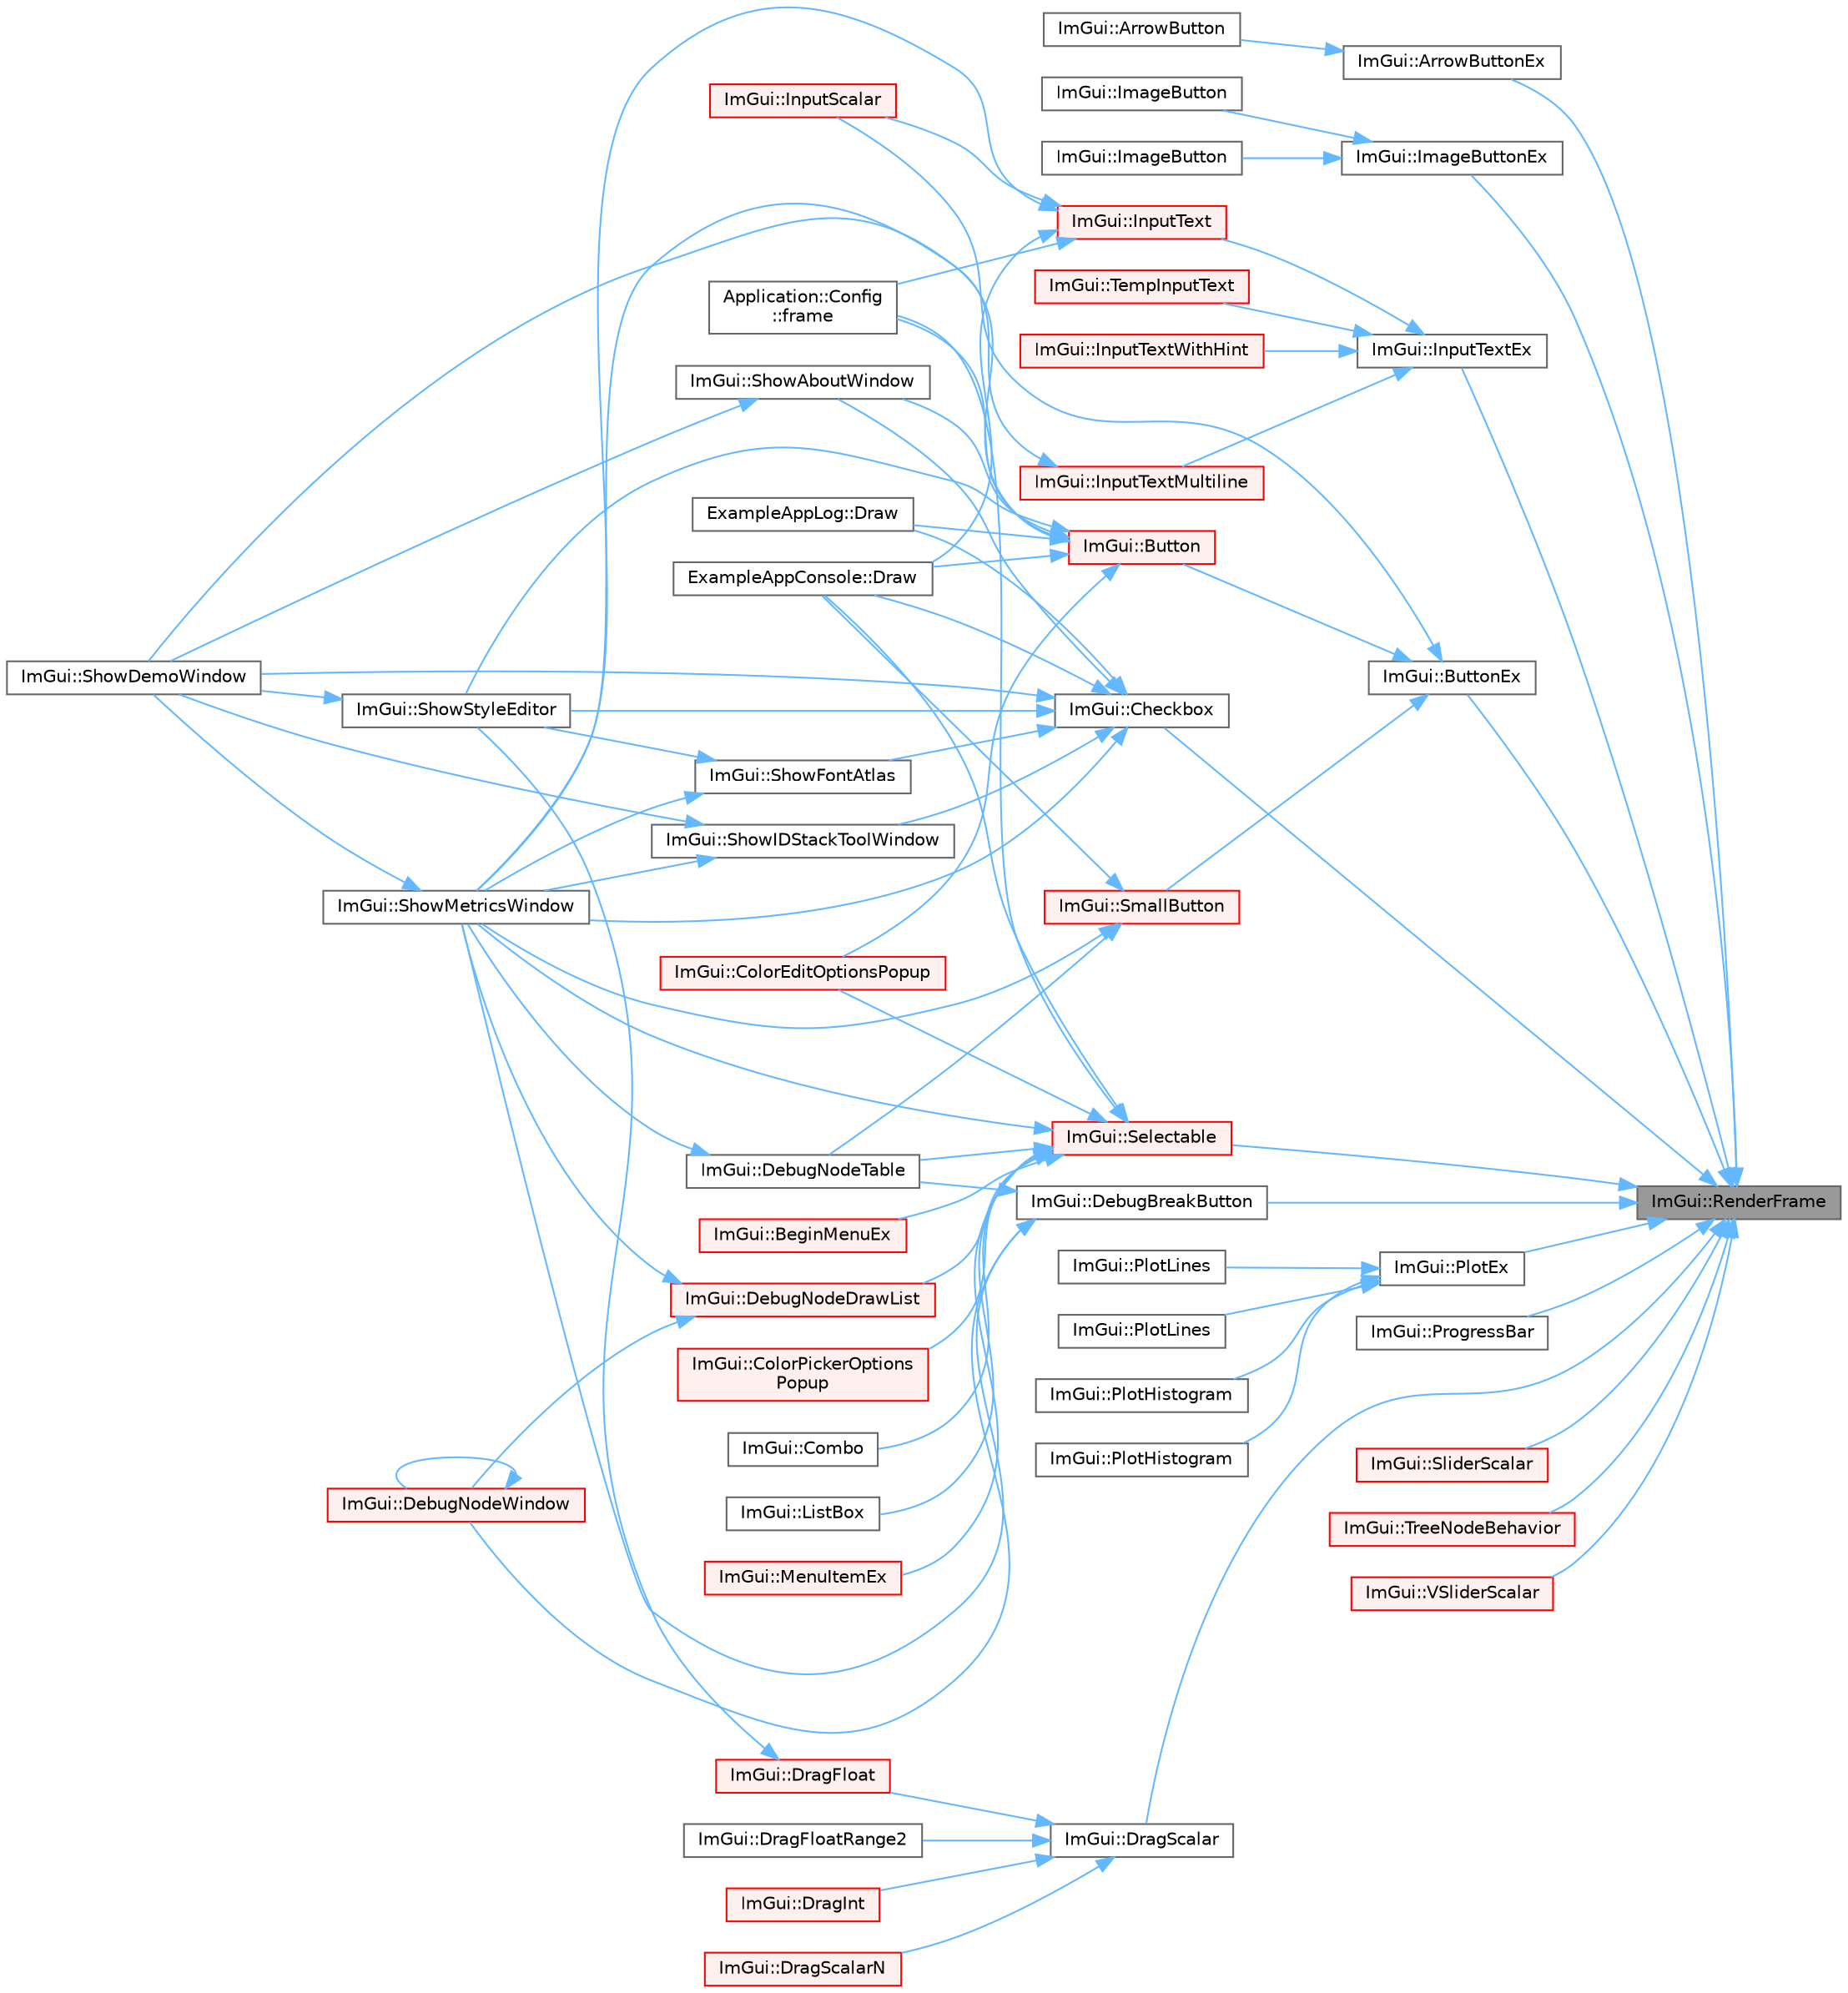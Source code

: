 digraph "ImGui::RenderFrame"
{
 // LATEX_PDF_SIZE
  bgcolor="transparent";
  edge [fontname=Helvetica,fontsize=10,labelfontname=Helvetica,labelfontsize=10];
  node [fontname=Helvetica,fontsize=10,shape=box,height=0.2,width=0.4];
  rankdir="RL";
  Node1 [id="Node000001",label="ImGui::RenderFrame",height=0.2,width=0.4,color="gray40", fillcolor="grey60", style="filled", fontcolor="black",tooltip=" "];
  Node1 -> Node2 [id="edge1_Node000001_Node000002",dir="back",color="steelblue1",style="solid",tooltip=" "];
  Node2 [id="Node000002",label="ImGui::ArrowButtonEx",height=0.2,width=0.4,color="grey40", fillcolor="white", style="filled",URL="$namespace_im_gui.html#ab05ee8e53f29fbb84942a494f2ac3292",tooltip=" "];
  Node2 -> Node3 [id="edge2_Node000002_Node000003",dir="back",color="steelblue1",style="solid",tooltip=" "];
  Node3 [id="Node000003",label="ImGui::ArrowButton",height=0.2,width=0.4,color="grey40", fillcolor="white", style="filled",URL="$namespace_im_gui.html#ad2bc397a02d5e4b8a14360d89abc6242",tooltip=" "];
  Node1 -> Node4 [id="edge3_Node000001_Node000004",dir="back",color="steelblue1",style="solid",tooltip=" "];
  Node4 [id="Node000004",label="ImGui::ButtonEx",height=0.2,width=0.4,color="grey40", fillcolor="white", style="filled",URL="$namespace_im_gui.html#ae479220c66b039874c6e4c9e9b22849f",tooltip=" "];
  Node4 -> Node5 [id="edge4_Node000004_Node000005",dir="back",color="steelblue1",style="solid",tooltip=" "];
  Node5 [id="Node000005",label="ImGui::Button",height=0.2,width=0.4,color="red", fillcolor="#FFF0F0", style="filled",URL="$namespace_im_gui.html#a38094c568ce398db5a3abb9d3ac92030",tooltip=" "];
  Node5 -> Node6 [id="edge5_Node000005_Node000006",dir="back",color="steelblue1",style="solid",tooltip=" "];
  Node6 [id="Node000006",label="ImGui::ColorEditOptionsPopup",height=0.2,width=0.4,color="red", fillcolor="#FFF0F0", style="filled",URL="$namespace_im_gui.html#a6bfb117816d669f8704e5d0c0c0795fe",tooltip=" "];
  Node5 -> Node15 [id="edge6_Node000005_Node000015",dir="back",color="steelblue1",style="solid",tooltip=" "];
  Node15 [id="Node000015",label="ExampleAppConsole::Draw",height=0.2,width=0.4,color="grey40", fillcolor="white", style="filled",URL="$struct_example_app_console.html#a0518a09c7e8648dd52c7c06df19ac17a",tooltip=" "];
  Node5 -> Node16 [id="edge7_Node000005_Node000016",dir="back",color="steelblue1",style="solid",tooltip=" "];
  Node16 [id="Node000016",label="ExampleAppLog::Draw",height=0.2,width=0.4,color="grey40", fillcolor="white", style="filled",URL="$struct_example_app_log.html#a5ad3a4bdb89171b84aeaff96948a1f77",tooltip=" "];
  Node5 -> Node17 [id="edge8_Node000005_Node000017",dir="back",color="steelblue1",style="solid",tooltip=" "];
  Node17 [id="Node000017",label="Application::Config\l::frame",height=0.2,width=0.4,color="grey40", fillcolor="white", style="filled",URL="$class_application_1_1_config.html#a291cc3a874949e121dcf83a3f90681bc",tooltip=" "];
  Node5 -> Node21 [id="edge9_Node000005_Node000021",dir="back",color="steelblue1",style="solid",tooltip=" "];
  Node21 [id="Node000021",label="ImGui::ShowAboutWindow",height=0.2,width=0.4,color="grey40", fillcolor="white", style="filled",URL="$namespace_im_gui.html#ac297462e33309d0540fa459bccdc9304",tooltip=" "];
  Node21 -> Node14 [id="edge10_Node000021_Node000014",dir="back",color="steelblue1",style="solid",tooltip=" "];
  Node14 [id="Node000014",label="ImGui::ShowDemoWindow",height=0.2,width=0.4,color="grey40", fillcolor="white", style="filled",URL="$namespace_im_gui.html#af95643a0ce4893b9e57c12991922fb18",tooltip=" "];
  Node5 -> Node14 [id="edge11_Node000005_Node000014",dir="back",color="steelblue1",style="solid",tooltip=" "];
  Node5 -> Node13 [id="edge12_Node000005_Node000013",dir="back",color="steelblue1",style="solid",tooltip=" "];
  Node13 [id="Node000013",label="ImGui::ShowStyleEditor",height=0.2,width=0.4,color="grey40", fillcolor="white", style="filled",URL="$namespace_im_gui.html#ab2eb3dec78d054fe3feab1c091ec5de5",tooltip=" "];
  Node13 -> Node14 [id="edge13_Node000013_Node000014",dir="back",color="steelblue1",style="solid",tooltip=" "];
  Node4 -> Node22 [id="edge14_Node000004_Node000022",dir="back",color="steelblue1",style="solid",tooltip=" "];
  Node22 [id="Node000022",label="ImGui::InputScalar",height=0.2,width=0.4,color="red", fillcolor="#FFF0F0", style="filled",URL="$namespace_im_gui.html#afdb54540b7480872fbb746f64344b374",tooltip=" "];
  Node4 -> Node33 [id="edge15_Node000004_Node000033",dir="back",color="steelblue1",style="solid",tooltip=" "];
  Node33 [id="Node000033",label="ImGui::SmallButton",height=0.2,width=0.4,color="red", fillcolor="#FFF0F0", style="filled",URL="$namespace_im_gui.html#a5b76ec69758aeb0a00a66f142f7a4fb2",tooltip=" "];
  Node33 -> Node38 [id="edge16_Node000033_Node000038",dir="back",color="steelblue1",style="solid",tooltip=" "];
  Node38 [id="Node000038",label="ImGui::DebugNodeTable",height=0.2,width=0.4,color="grey40", fillcolor="white", style="filled",URL="$namespace_im_gui.html#ae944ffc599add73d6f3220165475ffd8",tooltip=" "];
  Node38 -> Node36 [id="edge17_Node000038_Node000036",dir="back",color="steelblue1",style="solid",tooltip=" "];
  Node36 [id="Node000036",label="ImGui::ShowMetricsWindow",height=0.2,width=0.4,color="grey40", fillcolor="white", style="filled",URL="$namespace_im_gui.html#afe7a28c6eb52fff3cc27d5a698fea4ff",tooltip=" "];
  Node36 -> Node14 [id="edge18_Node000036_Node000014",dir="back",color="steelblue1",style="solid",tooltip=" "];
  Node33 -> Node15 [id="edge19_Node000033_Node000015",dir="back",color="steelblue1",style="solid",tooltip=" "];
  Node33 -> Node36 [id="edge20_Node000033_Node000036",dir="back",color="steelblue1",style="solid",tooltip=" "];
  Node1 -> Node40 [id="edge21_Node000001_Node000040",dir="back",color="steelblue1",style="solid",tooltip=" "];
  Node40 [id="Node000040",label="ImGui::Checkbox",height=0.2,width=0.4,color="grey40", fillcolor="white", style="filled",URL="$namespace_im_gui.html#a57d73c1d0ef807fef734d91024092027",tooltip=" "];
  Node40 -> Node15 [id="edge22_Node000040_Node000015",dir="back",color="steelblue1",style="solid",tooltip=" "];
  Node40 -> Node16 [id="edge23_Node000040_Node000016",dir="back",color="steelblue1",style="solid",tooltip=" "];
  Node40 -> Node21 [id="edge24_Node000040_Node000021",dir="back",color="steelblue1",style="solid",tooltip=" "];
  Node40 -> Node14 [id="edge25_Node000040_Node000014",dir="back",color="steelblue1",style="solid",tooltip=" "];
  Node40 -> Node35 [id="edge26_Node000040_Node000035",dir="back",color="steelblue1",style="solid",tooltip=" "];
  Node35 [id="Node000035",label="ImGui::ShowFontAtlas",height=0.2,width=0.4,color="grey40", fillcolor="white", style="filled",URL="$namespace_im_gui.html#acab51ec2b39577845309f24535381038",tooltip=" "];
  Node35 -> Node36 [id="edge27_Node000035_Node000036",dir="back",color="steelblue1",style="solid",tooltip=" "];
  Node35 -> Node13 [id="edge28_Node000035_Node000013",dir="back",color="steelblue1",style="solid",tooltip=" "];
  Node40 -> Node41 [id="edge29_Node000040_Node000041",dir="back",color="steelblue1",style="solid",tooltip=" "];
  Node41 [id="Node000041",label="ImGui::ShowIDStackToolWindow",height=0.2,width=0.4,color="grey40", fillcolor="white", style="filled",URL="$namespace_im_gui.html#ab4a87bf4a874a8e5872b60b4a9b1d99e",tooltip=" "];
  Node41 -> Node14 [id="edge30_Node000041_Node000014",dir="back",color="steelblue1",style="solid",tooltip=" "];
  Node41 -> Node36 [id="edge31_Node000041_Node000036",dir="back",color="steelblue1",style="solid",tooltip=" "];
  Node40 -> Node36 [id="edge32_Node000040_Node000036",dir="back",color="steelblue1",style="solid",tooltip=" "];
  Node40 -> Node13 [id="edge33_Node000040_Node000013",dir="back",color="steelblue1",style="solid",tooltip=" "];
  Node1 -> Node42 [id="edge34_Node000001_Node000042",dir="back",color="steelblue1",style="solid",tooltip=" "];
  Node42 [id="Node000042",label="ImGui::DebugBreakButton",height=0.2,width=0.4,color="grey40", fillcolor="white", style="filled",URL="$namespace_im_gui.html#ac2e737b701b4d252a54006a4c4214928",tooltip=" "];
  Node42 -> Node38 [id="edge35_Node000042_Node000038",dir="back",color="steelblue1",style="solid",tooltip=" "];
  Node42 -> Node43 [id="edge36_Node000042_Node000043",dir="back",color="steelblue1",style="solid",tooltip=" "];
  Node43 [id="Node000043",label="ImGui::DebugNodeWindow",height=0.2,width=0.4,color="red", fillcolor="#FFF0F0", style="filled",URL="$namespace_im_gui.html#afcb602554925c5409977f0fb39f77e5d",tooltip=" "];
  Node43 -> Node43 [id="edge37_Node000043_Node000043",dir="back",color="steelblue1",style="solid",tooltip=" "];
  Node42 -> Node36 [id="edge38_Node000042_Node000036",dir="back",color="steelblue1",style="solid",tooltip=" "];
  Node1 -> Node46 [id="edge39_Node000001_Node000046",dir="back",color="steelblue1",style="solid",tooltip=" "];
  Node46 [id="Node000046",label="ImGui::DragScalar",height=0.2,width=0.4,color="grey40", fillcolor="white", style="filled",URL="$namespace_im_gui.html#a17d8926e8f44a6d00575b12081c51fe0",tooltip=" "];
  Node46 -> Node47 [id="edge40_Node000046_Node000047",dir="back",color="steelblue1",style="solid",tooltip=" "];
  Node47 [id="Node000047",label="ImGui::DragFloat",height=0.2,width=0.4,color="red", fillcolor="#FFF0F0", style="filled",URL="$namespace_im_gui.html#aab1b20e7bf98aa7bbdb26f8cd3ad91e6",tooltip=" "];
  Node47 -> Node13 [id="edge41_Node000047_Node000013",dir="back",color="steelblue1",style="solid",tooltip=" "];
  Node46 -> Node48 [id="edge42_Node000046_Node000048",dir="back",color="steelblue1",style="solid",tooltip=" "];
  Node48 [id="Node000048",label="ImGui::DragFloatRange2",height=0.2,width=0.4,color="grey40", fillcolor="white", style="filled",URL="$namespace_im_gui.html#aa6bfd93ead5c47e84b66185da88b8e8c",tooltip=" "];
  Node46 -> Node49 [id="edge43_Node000046_Node000049",dir="back",color="steelblue1",style="solid",tooltip=" "];
  Node49 [id="Node000049",label="ImGui::DragInt",height=0.2,width=0.4,color="red", fillcolor="#FFF0F0", style="filled",URL="$namespace_im_gui.html#a3714db739ae51fc75601d7fad234a58b",tooltip=" "];
  Node46 -> Node51 [id="edge44_Node000046_Node000051",dir="back",color="steelblue1",style="solid",tooltip=" "];
  Node51 [id="Node000051",label="ImGui::DragScalarN",height=0.2,width=0.4,color="red", fillcolor="#FFF0F0", style="filled",URL="$namespace_im_gui.html#a1265d2b30ced1fca909e26c8f718fcbd",tooltip=" "];
  Node1 -> Node58 [id="edge45_Node000001_Node000058",dir="back",color="steelblue1",style="solid",tooltip=" "];
  Node58 [id="Node000058",label="ImGui::ImageButtonEx",height=0.2,width=0.4,color="grey40", fillcolor="white", style="filled",URL="$namespace_im_gui.html#aa696e652d6c161dadfd12c4392d6b8ed",tooltip=" "];
  Node58 -> Node59 [id="edge46_Node000058_Node000059",dir="back",color="steelblue1",style="solid",tooltip=" "];
  Node59 [id="Node000059",label="ImGui::ImageButton",height=0.2,width=0.4,color="grey40", fillcolor="white", style="filled",URL="$namespace_im_gui.html#af3b1c663cabd3324291be7f13c1eb60f",tooltip=" "];
  Node58 -> Node60 [id="edge47_Node000058_Node000060",dir="back",color="steelblue1",style="solid",tooltip=" "];
  Node60 [id="Node000060",label="ImGui::ImageButton",height=0.2,width=0.4,color="grey40", fillcolor="white", style="filled",URL="$namespace_im_gui.html#ac79ef64e8b9e1db73d8237f6a999da14",tooltip=" "];
  Node1 -> Node61 [id="edge48_Node000001_Node000061",dir="back",color="steelblue1",style="solid",tooltip=" "];
  Node61 [id="Node000061",label="ImGui::InputTextEx",height=0.2,width=0.4,color="grey40", fillcolor="white", style="filled",URL="$namespace_im_gui.html#af89af17ecc11653f25fea1e50e195de6",tooltip=" "];
  Node61 -> Node62 [id="edge49_Node000061_Node000062",dir="back",color="steelblue1",style="solid",tooltip=" "];
  Node62 [id="Node000062",label="ImGui::InputText",height=0.2,width=0.4,color="red", fillcolor="#FFF0F0", style="filled",URL="$namespace_im_gui.html#aa72b5760a3a206729723a587ac7c8519",tooltip=" "];
  Node62 -> Node15 [id="edge50_Node000062_Node000015",dir="back",color="steelblue1",style="solid",tooltip=" "];
  Node62 -> Node17 [id="edge51_Node000062_Node000017",dir="back",color="steelblue1",style="solid",tooltip=" "];
  Node62 -> Node22 [id="edge52_Node000062_Node000022",dir="back",color="steelblue1",style="solid",tooltip=" "];
  Node62 -> Node36 [id="edge53_Node000062_Node000036",dir="back",color="steelblue1",style="solid",tooltip=" "];
  Node61 -> Node65 [id="edge54_Node000061_Node000065",dir="back",color="steelblue1",style="solid",tooltip=" "];
  Node65 [id="Node000065",label="ImGui::InputTextMultiline",height=0.2,width=0.4,color="red", fillcolor="#FFF0F0", style="filled",URL="$namespace_im_gui.html#a0470693929ed9930cbf5b737577c2414",tooltip=" "];
  Node65 -> Node36 [id="edge55_Node000065_Node000036",dir="back",color="steelblue1",style="solid",tooltip=" "];
  Node61 -> Node67 [id="edge56_Node000061_Node000067",dir="back",color="steelblue1",style="solid",tooltip=" "];
  Node67 [id="Node000067",label="ImGui::InputTextWithHint",height=0.2,width=0.4,color="red", fillcolor="#FFF0F0", style="filled",URL="$namespace_im_gui.html#aee5a5127f494966ad16e578714e8fac2",tooltip=" "];
  Node61 -> Node69 [id="edge57_Node000061_Node000069",dir="back",color="steelblue1",style="solid",tooltip=" "];
  Node69 [id="Node000069",label="ImGui::TempInputText",height=0.2,width=0.4,color="red", fillcolor="#FFF0F0", style="filled",URL="$namespace_im_gui.html#ae85def71d2fcf5409035b583b315964e",tooltip=" "];
  Node1 -> Node82 [id="edge58_Node000001_Node000082",dir="back",color="steelblue1",style="solid",tooltip=" "];
  Node82 [id="Node000082",label="ImGui::PlotEx",height=0.2,width=0.4,color="grey40", fillcolor="white", style="filled",URL="$namespace_im_gui.html#afb3147b9a00e396e0b11a1bfe24b8f42",tooltip=" "];
  Node82 -> Node83 [id="edge59_Node000082_Node000083",dir="back",color="steelblue1",style="solid",tooltip=" "];
  Node83 [id="Node000083",label="ImGui::PlotHistogram",height=0.2,width=0.4,color="grey40", fillcolor="white", style="filled",URL="$namespace_im_gui.html#af7a92b2118981835b5251bfdaac50252",tooltip=" "];
  Node82 -> Node84 [id="edge60_Node000082_Node000084",dir="back",color="steelblue1",style="solid",tooltip=" "];
  Node84 [id="Node000084",label="ImGui::PlotHistogram",height=0.2,width=0.4,color="grey40", fillcolor="white", style="filled",URL="$namespace_im_gui.html#af8089203baf8cf723a158c9e34bda2a4",tooltip=" "];
  Node82 -> Node85 [id="edge61_Node000082_Node000085",dir="back",color="steelblue1",style="solid",tooltip=" "];
  Node85 [id="Node000085",label="ImGui::PlotLines",height=0.2,width=0.4,color="grey40", fillcolor="white", style="filled",URL="$namespace_im_gui.html#a2bc21c56e4796855313804086cca114f",tooltip=" "];
  Node82 -> Node86 [id="edge62_Node000082_Node000086",dir="back",color="steelblue1",style="solid",tooltip=" "];
  Node86 [id="Node000086",label="ImGui::PlotLines",height=0.2,width=0.4,color="grey40", fillcolor="white", style="filled",URL="$namespace_im_gui.html#a94a2645d45c96da35b834dc7db93a9f1",tooltip=" "];
  Node1 -> Node87 [id="edge63_Node000001_Node000087",dir="back",color="steelblue1",style="solid",tooltip=" "];
  Node87 [id="Node000087",label="ImGui::ProgressBar",height=0.2,width=0.4,color="grey40", fillcolor="white", style="filled",URL="$namespace_im_gui.html#a412b0416ad68c0ac46e5d66805d911ff",tooltip=" "];
  Node1 -> Node88 [id="edge64_Node000001_Node000088",dir="back",color="steelblue1",style="solid",tooltip=" "];
  Node88 [id="Node000088",label="ImGui::Selectable",height=0.2,width=0.4,color="red", fillcolor="#FFF0F0", style="filled",URL="$namespace_im_gui.html#af98575238bda183a523df19fb447af60",tooltip=" "];
  Node88 -> Node89 [id="edge65_Node000088_Node000089",dir="back",color="steelblue1",style="solid",tooltip=" "];
  Node89 [id="Node000089",label="ImGui::BeginMenuEx",height=0.2,width=0.4,color="red", fillcolor="#FFF0F0", style="filled",URL="$namespace_im_gui.html#a8dc671f87ed281b6445ce6ae4ab25183",tooltip=" "];
  Node88 -> Node6 [id="edge66_Node000088_Node000006",dir="back",color="steelblue1",style="solid",tooltip=" "];
  Node88 -> Node12 [id="edge67_Node000088_Node000012",dir="back",color="steelblue1",style="solid",tooltip=" "];
  Node12 [id="Node000012",label="ImGui::ColorPickerOptions\lPopup",height=0.2,width=0.4,color="red", fillcolor="#FFF0F0", style="filled",URL="$namespace_im_gui.html#a6d112eeb6d8ffdebbc9d9a8c66babbee",tooltip=" "];
  Node88 -> Node91 [id="edge68_Node000088_Node000091",dir="back",color="steelblue1",style="solid",tooltip=" "];
  Node91 [id="Node000091",label="ImGui::Combo",height=0.2,width=0.4,color="grey40", fillcolor="white", style="filled",URL="$namespace_im_gui.html#ad530c65e7cdfaf03f4e9b2f4e3fed8fc",tooltip=" "];
  Node88 -> Node92 [id="edge69_Node000088_Node000092",dir="back",color="steelblue1",style="solid",tooltip=" "];
  Node92 [id="Node000092",label="ImGui::DebugNodeDrawList",height=0.2,width=0.4,color="red", fillcolor="#FFF0F0", style="filled",URL="$namespace_im_gui.html#af7b5e35566da44ac1ea8a7e1b9d9d574",tooltip=" "];
  Node92 -> Node43 [id="edge70_Node000092_Node000043",dir="back",color="steelblue1",style="solid",tooltip=" "];
  Node92 -> Node36 [id="edge71_Node000092_Node000036",dir="back",color="steelblue1",style="solid",tooltip=" "];
  Node88 -> Node38 [id="edge72_Node000088_Node000038",dir="back",color="steelblue1",style="solid",tooltip=" "];
  Node88 -> Node15 [id="edge73_Node000088_Node000015",dir="back",color="steelblue1",style="solid",tooltip=" "];
  Node88 -> Node17 [id="edge74_Node000088_Node000017",dir="back",color="steelblue1",style="solid",tooltip=" "];
  Node88 -> Node94 [id="edge75_Node000088_Node000094",dir="back",color="steelblue1",style="solid",tooltip=" "];
  Node94 [id="Node000094",label="ImGui::ListBox",height=0.2,width=0.4,color="grey40", fillcolor="white", style="filled",URL="$namespace_im_gui.html#a94c78076bd40ff548ecd124f95af8710",tooltip=" "];
  Node88 -> Node95 [id="edge76_Node000088_Node000095",dir="back",color="steelblue1",style="solid",tooltip=" "];
  Node95 [id="Node000095",label="ImGui::MenuItemEx",height=0.2,width=0.4,color="red", fillcolor="#FFF0F0", style="filled",URL="$namespace_im_gui.html#ab5e6e4c78805615fb4d26d4918031f9c",tooltip=" "];
  Node88 -> Node36 [id="edge77_Node000088_Node000036",dir="back",color="steelblue1",style="solid",tooltip=" "];
  Node1 -> Node71 [id="edge78_Node000001_Node000071",dir="back",color="steelblue1",style="solid",tooltip=" "];
  Node71 [id="Node000071",label="ImGui::SliderScalar",height=0.2,width=0.4,color="red", fillcolor="#FFF0F0", style="filled",URL="$namespace_im_gui.html#afdd7faa9a69f75b8d674cdc207441bea",tooltip=" "];
  Node1 -> Node113 [id="edge79_Node000001_Node000113",dir="back",color="steelblue1",style="solid",tooltip=" "];
  Node113 [id="Node000113",label="ImGui::TreeNodeBehavior",height=0.2,width=0.4,color="red", fillcolor="#FFF0F0", style="filled",URL="$namespace_im_gui.html#a918eabf70d288e93b2519ee1eac2c0b4",tooltip=" "];
  Node1 -> Node129 [id="edge80_Node000001_Node000129",dir="back",color="steelblue1",style="solid",tooltip=" "];
  Node129 [id="Node000129",label="ImGui::VSliderScalar",height=0.2,width=0.4,color="red", fillcolor="#FFF0F0", style="filled",URL="$namespace_im_gui.html#a6ad24ca37a530d43f9d1c727d94e4829",tooltip=" "];
}
